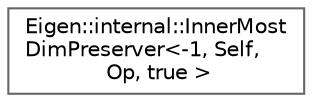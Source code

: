 digraph "类继承关系图"
{
 // LATEX_PDF_SIZE
  bgcolor="transparent";
  edge [fontname=Helvetica,fontsize=10,labelfontname=Helvetica,labelfontsize=10];
  node [fontname=Helvetica,fontsize=10,shape=box,height=0.2,width=0.4];
  rankdir="LR";
  Node0 [id="Node000000",label="Eigen::internal::InnerMost\lDimPreserver\<-1, Self,\l Op, true \>",height=0.2,width=0.4,color="grey40", fillcolor="white", style="filled",URL="$struct_eigen_1_1internal_1_1_inner_most_dim_preserver_3-1_00_01_self_00_01_op_00_01true_01_4.html",tooltip=" "];
}
